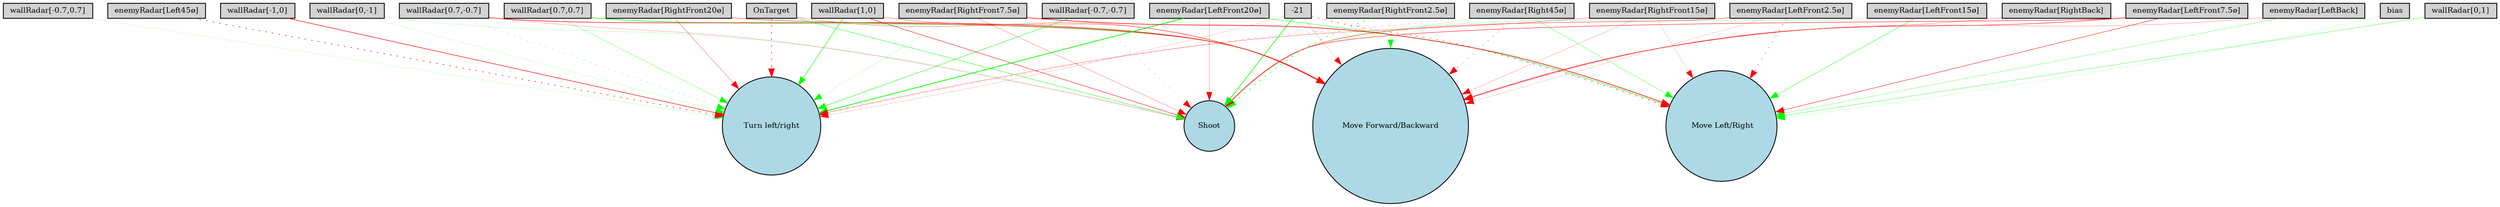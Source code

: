 digraph {
	node [fontsize=9 height=0.2 shape=circle width=0.2]
	"wallRadar[1,0]" [fillcolor=lightgray shape=box style=filled]
	"wallRadar[0,1]" [fillcolor=lightgray shape=box style=filled]
	"wallRadar[-1,0]" [fillcolor=lightgray shape=box style=filled]
	"wallRadar[0,-1]" [fillcolor=lightgray shape=box style=filled]
	"wallRadar[0.7,0.7]" [fillcolor=lightgray shape=box style=filled]
	"wallRadar[-0.7,0.7]" [fillcolor=lightgray shape=box style=filled]
	"wallRadar[-0.7,-0.7]" [fillcolor=lightgray shape=box style=filled]
	"wallRadar[0.7,-0.7]" [fillcolor=lightgray shape=box style=filled]
	"enemyRadar[RightBack]" [fillcolor=lightgray shape=box style=filled]
	"enemyRadar[LeftBack]" [fillcolor=lightgray shape=box style=filled]
	"enemyRadar[Right45ø]" [fillcolor=lightgray shape=box style=filled]
	"enemyRadar[Left45ø]" [fillcolor=lightgray shape=box style=filled]
	"enemyRadar[RightFront20ø]" [fillcolor=lightgray shape=box style=filled]
	"enemyRadar[LeftFront20ø]" [fillcolor=lightgray shape=box style=filled]
	"enemyRadar[RightFront15ø]" [fillcolor=lightgray shape=box style=filled]
	"enemyRadar[LeftFront15ø]" [fillcolor=lightgray shape=box style=filled]
	"enemyRadar[RightFront7.5ø]" [fillcolor=lightgray shape=box style=filled]
	"enemyRadar[LeftFront7.5ø]" [fillcolor=lightgray shape=box style=filled]
	"enemyRadar[RightFront2.5ø]" [fillcolor=lightgray shape=box style=filled]
	"enemyRadar[LeftFront2.5ø]" [fillcolor=lightgray shape=box style=filled]
	-21 [fillcolor=lightgray shape=box style=filled]
	OnTarget [fillcolor=lightgray shape=box style=filled]
	bias [fillcolor=lightgray shape=box style=filled]
	Shoot [fillcolor=lightblue style=filled]
	"Move Forward/Backward" [fillcolor=lightblue style=filled]
	" Move Left/Right" [fillcolor=lightblue style=filled]
	"Turn left/right" [fillcolor=lightblue style=filled]
	"wallRadar[1,0]" -> "Turn left/right" [color=green penwidth=0.5712614187918921 style=solid]
	"enemyRadar[RightFront7.5ø]" -> Shoot [color=red penwidth=0.23662171333956353 style=solid]
	bias -> " Move Left/Right" [color=green penwidth=0.11942649014196596 style=solid]
	"enemyRadar[RightBack]" -> "Move Forward/Backward" [color=red penwidth=0.24006734782180034 style=solid]
	"enemyRadar[RightFront15ø]" -> "Move Forward/Backward" [color=red penwidth=0.1816171940809812 style=solid]
	"enemyRadar[Right45ø]" -> "Turn left/right" [color=red penwidth=0.2173407317548109 style=dotted]
	"wallRadar[0.7,-0.7]" -> Shoot [color=red penwidth=0.1991155167914504 style=solid]
	"enemyRadar[LeftFront2.5ø]" -> " Move Left/Right" [color=red penwidth=0.37162738969534215 style=dotted]
	"enemyRadar[LeftFront7.5ø]" -> " Move Left/Right" [color=red penwidth=0.45406695841623046 style=solid]
	"wallRadar[0,-1]" -> Shoot [color=green penwidth=0.1424063794155402 style=solid]
	"enemyRadar[RightFront7.5ø]" -> " Move Left/Right" [color=red penwidth=0.6846471739421448 style=solid]
	OnTarget -> "Turn left/right" [color=red penwidth=0.6235370525130289 style=dotted]
	"enemyRadar[RightFront7.5ø]" -> "Turn left/right" [color=green penwidth=0.13098097669291936 style=solid]
	"enemyRadar[Right45ø]" -> Shoot [color=green penwidth=0.17198355824757078 style=solid]
	"wallRadar[-0.7,-0.7]" -> " Move Left/Right" [color=green penwidth=0.10324234350143545 style=solid]
	"enemyRadar[Right45ø]" -> "Move Forward/Backward" [color=red penwidth=0.2932046280503786 style=dotted]
	"enemyRadar[LeftFront15ø]" -> " Move Left/Right" [color=green penwidth=0.4023717863595777 style=solid]
	"enemyRadar[LeftFront20ø]" -> " Move Left/Right" [color=green penwidth=0.4368668176147644 style=solid]
	"enemyRadar[LeftBack]" -> " Move Left/Right" [color=green penwidth=0.2658443693536585 style=solid]
	"enemyRadar[RightFront15ø]" -> "Turn left/right" [color=red penwidth=0.28591734424354276 style=solid]
	OnTarget -> "Move Forward/Backward" [color=red penwidth=0.26514265963081246 style=solid]
	-21 -> " Move Left/Right" [color=red penwidth=0.5046567222090184 style=dotted]
	"wallRadar[0.7,0.7]" -> "Move Forward/Backward" [color=green penwidth=0.621225616490471 style=solid]
	"enemyRadar[LeftFront2.5ø]" -> Shoot [color=red penwidth=0.3970085967588086 style=solid]
	"enemyRadar[Left45ø]" -> "Turn left/right" [color=red penwidth=0.5934352565713042 style=dotted]
	"wallRadar[1,0]" -> Shoot [color=red penwidth=0.4838173704109471 style=solid]
	"enemyRadar[RightFront20ø]" -> "Turn left/right" [color=red penwidth=0.279155611025665 style=solid]
	"enemyRadar[RightFront15ø]" -> " Move Left/Right" [color=red penwidth=0.13830265557548593 style=solid]
	"enemyRadar[Right45ø]" -> " Move Left/Right" [color=green penwidth=0.29919498759229013 style=solid]
	"wallRadar[0.7,0.7]" -> "Turn left/right" [color=green penwidth=0.2572283393402496 style=solid]
	"enemyRadar[LeftFront2.5ø]" -> "Move Forward/Backward" [color=red penwidth=0.12655609860169934 style=solid]
	"wallRadar[1,0]" -> "Move Forward/Backward" [color=red penwidth=0.32637860344691594 style=solid]
	"wallRadar[-0.7,0.7]" -> "Turn left/right" [color=green penwidth=0.12698289696559292 style=solid]
	"wallRadar[-0.7,-0.7]" -> "Turn left/right" [color=green penwidth=0.46567277038319244 style=solid]
	"enemyRadar[LeftFront20ø]" -> Shoot [color=red penwidth=0.21107532643800792 style=solid]
	"wallRadar[-0.7,-0.7]" -> Shoot [color=red penwidth=0.12549997994939713 style=dotted]
	"enemyRadar[RightFront2.5ø]" -> Shoot [color=green penwidth=0.6622661064704682 style=dotted]
	"enemyRadar[LeftFront7.5ø]" -> "Move Forward/Backward" [color=red penwidth=0.5081935675655389 style=solid]
	"wallRadar[0,-1]" -> "Turn left/right" [color=green penwidth=0.12038413495726571 style=solid]
	"enemyRadar[RightFront20ø]" -> "Move Forward/Backward" [color=red penwidth=0.4371236852270962 style=solid]
	OnTarget -> Shoot [color=green penwidth=0.4306172373611089 style=solid]
	"enemyRadar[LeftFront7.5ø]" -> Shoot [color=red penwidth=0.47332648601562133 style=solid]
	"wallRadar[-1,0]" -> "Turn left/right" [color=red penwidth=0.6000202933585311 style=solid]
	"enemyRadar[LeftFront20ø]" -> "Turn left/right" [color=green penwidth=0.890895010954847 style=solid]
	-21 -> "Turn left/right" [color=red penwidth=0.12900277959216314 style=solid]
	"wallRadar[0.7,-0.7]" -> "Move Forward/Backward" [color=red penwidth=0.6155466224239445 style=solid]
	-21 -> "Move Forward/Backward" [color=red penwidth=0.1350107638815276 style=solid]
	"enemyRadar[LeftFront15ø]" -> Shoot [color=green penwidth=0.20097681570320253 style=solid]
	"enemyRadar[RightFront2.5ø]" -> "Move Forward/Backward" [color=green penwidth=0.14161590745182667 style=solid]
	"wallRadar[0.7,-0.7]" -> "Turn left/right" [color=green penwidth=0.2637805658817125 style=dotted]
	"enemyRadar[LeftBack]" -> "Move Forward/Backward" [color=red penwidth=0.215893934634649 style=solid]
	-21 -> Shoot [color=green penwidth=0.7379376662645325 style=solid]
	"wallRadar[0,1]" -> " Move Left/Right" [color=green penwidth=0.3354561392723634 style=solid]
}
